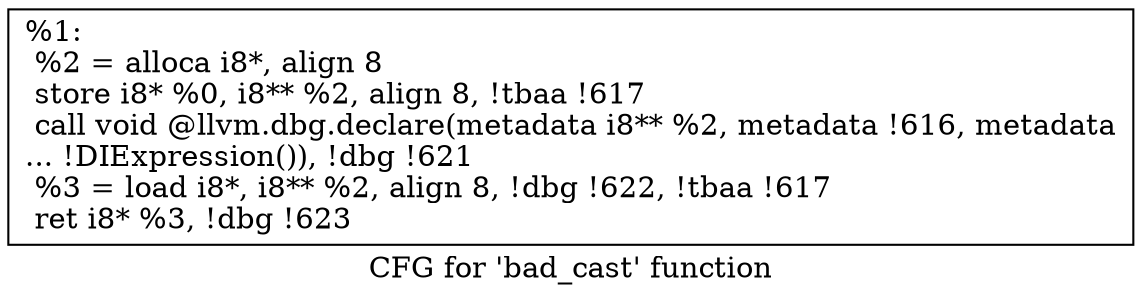 digraph "CFG for 'bad_cast' function" {
	label="CFG for 'bad_cast' function";

	Node0x13e69e0 [shape=record,label="{%1:\l  %2 = alloca i8*, align 8\l  store i8* %0, i8** %2, align 8, !tbaa !617\l  call void @llvm.dbg.declare(metadata i8** %2, metadata !616, metadata\l... !DIExpression()), !dbg !621\l  %3 = load i8*, i8** %2, align 8, !dbg !622, !tbaa !617\l  ret i8* %3, !dbg !623\l}"];
}
